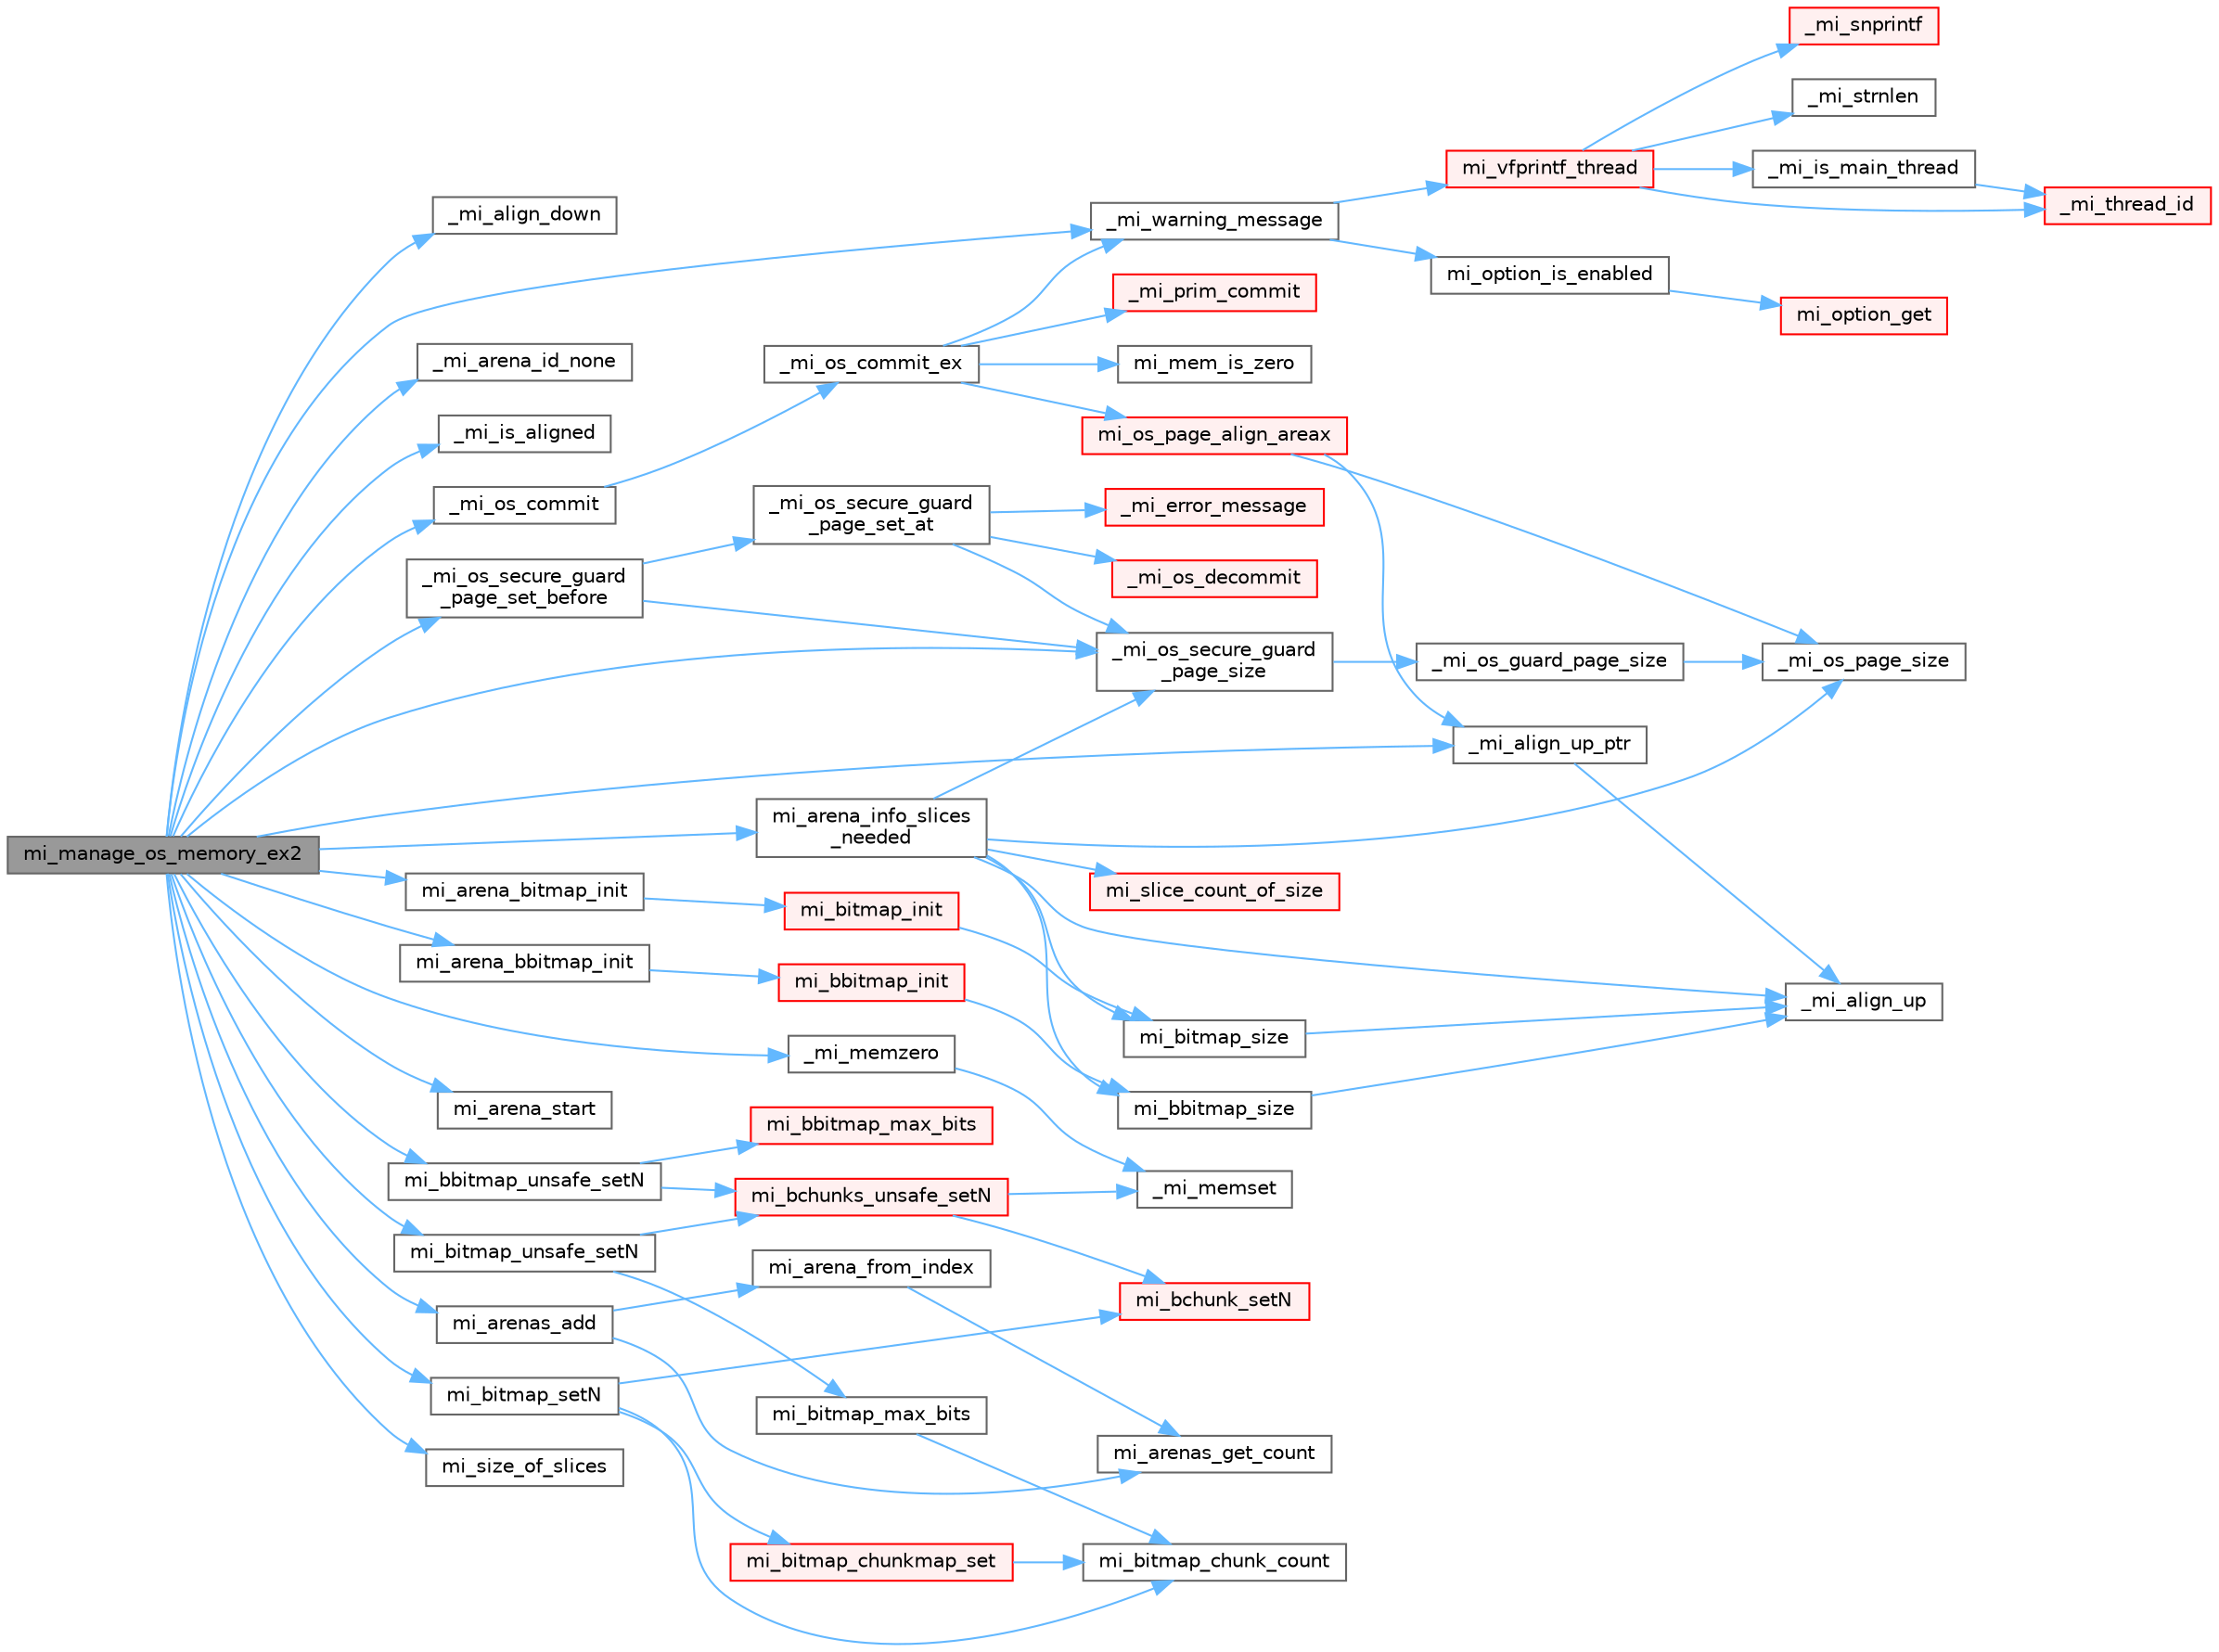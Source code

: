 digraph "mi_manage_os_memory_ex2"
{
 // LATEX_PDF_SIZE
  bgcolor="transparent";
  edge [fontname=Helvetica,fontsize=10,labelfontname=Helvetica,labelfontsize=10];
  node [fontname=Helvetica,fontsize=10,shape=box,height=0.2,width=0.4];
  rankdir="LR";
  Node1 [id="Node000001",label="mi_manage_os_memory_ex2",height=0.2,width=0.4,color="gray40", fillcolor="grey60", style="filled", fontcolor="black",tooltip=" "];
  Node1 -> Node2 [id="edge69_Node000001_Node000002",color="steelblue1",style="solid",tooltip=" "];
  Node2 [id="Node000002",label="_mi_align_down",height=0.2,width=0.4,color="grey40", fillcolor="white", style="filled",URL="$_e_a_s_t_l_2packages_2mimalloc_2include_2mimalloc_2internal_8h.html#ae0f2f8d6ceafe97eed3962f752cb9975",tooltip=" "];
  Node1 -> Node3 [id="edge70_Node000001_Node000003",color="steelblue1",style="solid",tooltip=" "];
  Node3 [id="Node000003",label="_mi_align_up_ptr",height=0.2,width=0.4,color="grey40", fillcolor="white", style="filled",URL="$_e_a_s_t_l_2packages_2mimalloc_2include_2mimalloc_2internal_8h.html#ac76001cb6de6586632eb7fb6c1795a77",tooltip=" "];
  Node3 -> Node4 [id="edge71_Node000003_Node000004",color="steelblue1",style="solid",tooltip=" "];
  Node4 [id="Node000004",label="_mi_align_up",height=0.2,width=0.4,color="grey40", fillcolor="white", style="filled",URL="$_e_a_s_t_l_2packages_2mimalloc_2include_2mimalloc_2internal_8h.html#a7f35944d44d8a16365072023dd19e0da",tooltip=" "];
  Node1 -> Node5 [id="edge72_Node000001_Node000005",color="steelblue1",style="solid",tooltip=" "];
  Node5 [id="Node000005",label="_mi_arena_id_none",height=0.2,width=0.4,color="grey40", fillcolor="white", style="filled",URL="$arena_8c.html#a3f182e53b3afc059fe50cb4ad6756dc1",tooltip=" "];
  Node1 -> Node6 [id="edge73_Node000001_Node000006",color="steelblue1",style="solid",tooltip=" "];
  Node6 [id="Node000006",label="_mi_is_aligned",height=0.2,width=0.4,color="grey40", fillcolor="white", style="filled",URL="$_e_a_s_t_l_2packages_2mimalloc_2include_2mimalloc_2internal_8h.html#ad446ae4d82cbdbd78dfbe46fa2330555",tooltip=" "];
  Node1 -> Node7 [id="edge74_Node000001_Node000007",color="steelblue1",style="solid",tooltip=" "];
  Node7 [id="Node000007",label="_mi_memzero",height=0.2,width=0.4,color="grey40", fillcolor="white", style="filled",URL="$_e_a_s_t_l_2packages_2mimalloc_2include_2mimalloc_2internal_8h.html#a621a19b2339e1a1d23f8bc1a96eb3b54",tooltip=" "];
  Node7 -> Node8 [id="edge75_Node000007_Node000008",color="steelblue1",style="solid",tooltip=" "];
  Node8 [id="Node000008",label="_mi_memset",height=0.2,width=0.4,color="grey40", fillcolor="white", style="filled",URL="$_e_a_s_t_l_2packages_2mimalloc_2include_2mimalloc_2internal_8h.html#ae042f084f894809035813d45e3c43561",tooltip=" "];
  Node1 -> Node9 [id="edge76_Node000001_Node000009",color="steelblue1",style="solid",tooltip=" "];
  Node9 [id="Node000009",label="_mi_os_commit",height=0.2,width=0.4,color="grey40", fillcolor="white", style="filled",URL="$os_8c.html#acef931ae1be3c3ddb6ee125a8267a84e",tooltip=" "];
  Node9 -> Node10 [id="edge77_Node000009_Node000010",color="steelblue1",style="solid",tooltip=" "];
  Node10 [id="Node000010",label="_mi_os_commit_ex",height=0.2,width=0.4,color="grey40", fillcolor="white", style="filled",URL="$os_8c.html#a3d62d4f2f8c54d1251323be446068194",tooltip=" "];
  Node10 -> Node11 [id="edge78_Node000010_Node000011",color="steelblue1",style="solid",tooltip=" "];
  Node11 [id="Node000011",label="_mi_prim_commit",height=0.2,width=0.4,color="red", fillcolor="#FFF0F0", style="filled",URL="$windows_2prim_8c.html#a723c63d8d2b51281ab1ef2bf7e7395d0",tooltip=" "];
  Node10 -> Node13 [id="edge79_Node000010_Node000013",color="steelblue1",style="solid",tooltip=" "];
  Node13 [id="Node000013",label="_mi_warning_message",height=0.2,width=0.4,color="grey40", fillcolor="white", style="filled",URL="$options_8c.html#ac253cac2ca24fb63be7f4937ac620dc4",tooltip=" "];
  Node13 -> Node14 [id="edge80_Node000013_Node000014",color="steelblue1",style="solid",tooltip=" "];
  Node14 [id="Node000014",label="mi_option_is_enabled",height=0.2,width=0.4,color="grey40", fillcolor="white", style="filled",URL="$group__options.html#ga459ad98f18b3fc9275474807fe0ca188",tooltip=" "];
  Node14 -> Node15 [id="edge81_Node000014_Node000015",color="steelblue1",style="solid",tooltip=" "];
  Node15 [id="Node000015",label="mi_option_get",height=0.2,width=0.4,color="red", fillcolor="#FFF0F0", style="filled",URL="$group__options.html#ga7e8af195cc81d3fa64ccf2662caa565a",tooltip=" "];
  Node13 -> Node31 [id="edge82_Node000013_Node000031",color="steelblue1",style="solid",tooltip=" "];
  Node31 [id="Node000031",label="mi_vfprintf_thread",height=0.2,width=0.4,color="red", fillcolor="#FFF0F0", style="filled",URL="$options_8c.html#a4af8263c139d04a876914f39024a7424",tooltip=" "];
  Node31 -> Node32 [id="edge83_Node000031_Node000032",color="steelblue1",style="solid",tooltip=" "];
  Node32 [id="Node000032",label="_mi_is_main_thread",height=0.2,width=0.4,color="grey40", fillcolor="white", style="filled",URL="$_e_a_s_t_l_2packages_2mimalloc_2src_2init_8c.html#a008e0a28e7c86b15a04094d595e2c327",tooltip=" "];
  Node32 -> Node33 [id="edge84_Node000032_Node000033",color="steelblue1",style="solid",tooltip=" "];
  Node33 [id="Node000033",label="_mi_thread_id",height=0.2,width=0.4,color="red", fillcolor="#FFF0F0", style="filled",URL="$_e_a_s_t_l_2packages_2mimalloc_2src_2init_8c.html#a43068a36d7dea6ccf1e3558a27e22993",tooltip=" "];
  Node31 -> Node36 [id="edge85_Node000031_Node000036",color="steelblue1",style="solid",tooltip=" "];
  Node36 [id="Node000036",label="_mi_snprintf",height=0.2,width=0.4,color="red", fillcolor="#FFF0F0", style="filled",URL="$libc_8c.html#a6c2f4673e3317f332571bc1bec18c49b",tooltip=" "];
  Node31 -> Node24 [id="edge86_Node000031_Node000024",color="steelblue1",style="solid",tooltip=" "];
  Node24 [id="Node000024",label="_mi_strnlen",height=0.2,width=0.4,color="grey40", fillcolor="white", style="filled",URL="$libc_8c.html#ae8577fe0d9bbe3fb90d2169caa1af943",tooltip=" "];
  Node31 -> Node33 [id="edge87_Node000031_Node000033",color="steelblue1",style="solid",tooltip=" "];
  Node10 -> Node48 [id="edge88_Node000010_Node000048",color="steelblue1",style="solid",tooltip=" "];
  Node48 [id="Node000048",label="mi_mem_is_zero",height=0.2,width=0.4,color="grey40", fillcolor="white", style="filled",URL="$_e_a_s_t_l_2packages_2mimalloc_2include_2mimalloc_2internal_8h.html#a8391ae55dd6885bd38593f740fd349a4",tooltip=" "];
  Node10 -> Node49 [id="edge89_Node000010_Node000049",color="steelblue1",style="solid",tooltip=" "];
  Node49 [id="Node000049",label="mi_os_page_align_areax",height=0.2,width=0.4,color="red", fillcolor="#FFF0F0", style="filled",URL="$os_8c.html#a80d3a0cbc0a50873b1abc39077a6d77e",tooltip=" "];
  Node49 -> Node3 [id="edge90_Node000049_Node000003",color="steelblue1",style="solid",tooltip=" "];
  Node49 -> Node50 [id="edge91_Node000049_Node000050",color="steelblue1",style="solid",tooltip=" "];
  Node50 [id="Node000050",label="_mi_os_page_size",height=0.2,width=0.4,color="grey40", fillcolor="white", style="filled",URL="$os_8c.html#a723e4c95209d4c6282b53317473e83d5",tooltip=" "];
  Node1 -> Node52 [id="edge92_Node000001_Node000052",color="steelblue1",style="solid",tooltip=" "];
  Node52 [id="Node000052",label="_mi_os_secure_guard\l_page_set_before",height=0.2,width=0.4,color="grey40", fillcolor="white", style="filled",URL="$os_8c.html#aac8deca2b283afa161d538be5b073e23",tooltip=" "];
  Node52 -> Node53 [id="edge93_Node000052_Node000053",color="steelblue1",style="solid",tooltip=" "];
  Node53 [id="Node000053",label="_mi_os_secure_guard\l_page_set_at",height=0.2,width=0.4,color="grey40", fillcolor="white", style="filled",URL="$os_8c.html#ab8a90f7c45f09eeb46adb1677f438827",tooltip=" "];
  Node53 -> Node54 [id="edge94_Node000053_Node000054",color="steelblue1",style="solid",tooltip=" "];
  Node54 [id="Node000054",label="_mi_error_message",height=0.2,width=0.4,color="red", fillcolor="#FFF0F0", style="filled",URL="$options_8c.html#a2bebc073bcaac71658e57bb260c2e426",tooltip=" "];
  Node53 -> Node56 [id="edge95_Node000053_Node000056",color="steelblue1",style="solid",tooltip=" "];
  Node56 [id="Node000056",label="_mi_os_decommit",height=0.2,width=0.4,color="red", fillcolor="#FFF0F0", style="filled",URL="$os_8c.html#a7de6e2fbee441aa290e54d81f512e662",tooltip=" "];
  Node53 -> Node61 [id="edge96_Node000053_Node000061",color="steelblue1",style="solid",tooltip=" "];
  Node61 [id="Node000061",label="_mi_os_secure_guard\l_page_size",height=0.2,width=0.4,color="grey40", fillcolor="white", style="filled",URL="$os_8c.html#a2daf38bcf9e1a42db5038d237354fbe2",tooltip=" "];
  Node61 -> Node62 [id="edge97_Node000061_Node000062",color="steelblue1",style="solid",tooltip=" "];
  Node62 [id="Node000062",label="_mi_os_guard_page_size",height=0.2,width=0.4,color="grey40", fillcolor="white", style="filled",URL="$os_8c.html#a92837b7960d16ef8d3e038784b1c95df",tooltip=" "];
  Node62 -> Node50 [id="edge98_Node000062_Node000050",color="steelblue1",style="solid",tooltip=" "];
  Node52 -> Node61 [id="edge99_Node000052_Node000061",color="steelblue1",style="solid",tooltip=" "];
  Node1 -> Node61 [id="edge100_Node000001_Node000061",color="steelblue1",style="solid",tooltip=" "];
  Node1 -> Node13 [id="edge101_Node000001_Node000013",color="steelblue1",style="solid",tooltip=" "];
  Node1 -> Node63 [id="edge102_Node000001_Node000063",color="steelblue1",style="solid",tooltip=" "];
  Node63 [id="Node000063",label="mi_arena_bbitmap_init",height=0.2,width=0.4,color="grey40", fillcolor="white", style="filled",URL="$arena_8c.html#a4f21e29d9ba749305335931407f06a9b",tooltip=" "];
  Node63 -> Node64 [id="edge103_Node000063_Node000064",color="steelblue1",style="solid",tooltip=" "];
  Node64 [id="Node000064",label="mi_bbitmap_init",height=0.2,width=0.4,color="red", fillcolor="#FFF0F0", style="filled",URL="$bitmap_8c.html#a4bd0f59fd39f7ef532ecf6379640103a",tooltip=" "];
  Node64 -> Node67 [id="edge104_Node000064_Node000067",color="steelblue1",style="solid",tooltip=" "];
  Node67 [id="Node000067",label="mi_bbitmap_size",height=0.2,width=0.4,color="grey40", fillcolor="white", style="filled",URL="$bitmap_8c.html#a065d698438c0e7f252b96706e9ed3f8e",tooltip=" "];
  Node67 -> Node4 [id="edge105_Node000067_Node000004",color="steelblue1",style="solid",tooltip=" "];
  Node1 -> Node68 [id="edge106_Node000001_Node000068",color="steelblue1",style="solid",tooltip=" "];
  Node68 [id="Node000068",label="mi_arena_bitmap_init",height=0.2,width=0.4,color="grey40", fillcolor="white", style="filled",URL="$arena_8c.html#a13b4f9a7a5bfbbd55e29b5c4edf49ada",tooltip=" "];
  Node68 -> Node69 [id="edge107_Node000068_Node000069",color="steelblue1",style="solid",tooltip=" "];
  Node69 [id="Node000069",label="mi_bitmap_init",height=0.2,width=0.4,color="red", fillcolor="#FFF0F0", style="filled",URL="$bitmap_8c.html#aed0bd8f290f3f1cc162df7b7ef95c35d",tooltip=" "];
  Node69 -> Node70 [id="edge108_Node000069_Node000070",color="steelblue1",style="solid",tooltip=" "];
  Node70 [id="Node000070",label="mi_bitmap_size",height=0.2,width=0.4,color="grey40", fillcolor="white", style="filled",URL="$bitmap_8c.html#ae5c77a2da37b33891902c131fbe5fac2",tooltip=" "];
  Node70 -> Node4 [id="edge109_Node000070_Node000004",color="steelblue1",style="solid",tooltip=" "];
  Node1 -> Node71 [id="edge110_Node000001_Node000071",color="steelblue1",style="solid",tooltip=" "];
  Node71 [id="Node000071",label="mi_arena_info_slices\l_needed",height=0.2,width=0.4,color="grey40", fillcolor="white", style="filled",URL="$arena_8c.html#aa24a6fd5087dd6cb501769f734b28379",tooltip=" "];
  Node71 -> Node4 [id="edge111_Node000071_Node000004",color="steelblue1",style="solid",tooltip=" "];
  Node71 -> Node50 [id="edge112_Node000071_Node000050",color="steelblue1",style="solid",tooltip=" "];
  Node71 -> Node61 [id="edge113_Node000071_Node000061",color="steelblue1",style="solid",tooltip=" "];
  Node71 -> Node67 [id="edge114_Node000071_Node000067",color="steelblue1",style="solid",tooltip=" "];
  Node71 -> Node70 [id="edge115_Node000071_Node000070",color="steelblue1",style="solid",tooltip=" "];
  Node71 -> Node72 [id="edge116_Node000071_Node000072",color="steelblue1",style="solid",tooltip=" "];
  Node72 [id="Node000072",label="mi_slice_count_of_size",height=0.2,width=0.4,color="red", fillcolor="#FFF0F0", style="filled",URL="$_e_a_s_t_l_2packages_2mimalloc_2include_2mimalloc_2internal_8h.html#a9ad8412b6af23e1040840727a59cc9b5",tooltip=" "];
  Node1 -> Node74 [id="edge117_Node000001_Node000074",color="steelblue1",style="solid",tooltip=" "];
  Node74 [id="Node000074",label="mi_arena_start",height=0.2,width=0.4,color="grey40", fillcolor="white", style="filled",URL="$arena_8c.html#a8aa073deb4be73d4bbc7b27864c55cd4",tooltip=" "];
  Node1 -> Node75 [id="edge118_Node000001_Node000075",color="steelblue1",style="solid",tooltip=" "];
  Node75 [id="Node000075",label="mi_arenas_add",height=0.2,width=0.4,color="grey40", fillcolor="white", style="filled",URL="$arena_8c.html#a9f408e7daa5afe468f73c26aee9e2648",tooltip=" "];
  Node75 -> Node76 [id="edge119_Node000075_Node000076",color="steelblue1",style="solid",tooltip=" "];
  Node76 [id="Node000076",label="mi_arena_from_index",height=0.2,width=0.4,color="grey40", fillcolor="white", style="filled",URL="$arena_8c.html#a36f786226917589e0170b8cc5a3b1422",tooltip=" "];
  Node76 -> Node77 [id="edge120_Node000076_Node000077",color="steelblue1",style="solid",tooltip=" "];
  Node77 [id="Node000077",label="mi_arenas_get_count",height=0.2,width=0.4,color="grey40", fillcolor="white", style="filled",URL="$arena_8c.html#a53b7d8b069c573f5648477176a595148",tooltip=" "];
  Node75 -> Node77 [id="edge121_Node000075_Node000077",color="steelblue1",style="solid",tooltip=" "];
  Node1 -> Node78 [id="edge122_Node000001_Node000078",color="steelblue1",style="solid",tooltip=" "];
  Node78 [id="Node000078",label="mi_bbitmap_unsafe_setN",height=0.2,width=0.4,color="grey40", fillcolor="white", style="filled",URL="$bitmap_8c.html#a370a9392dc0bbcf78d5ff77ca2a9e15b",tooltip=" "];
  Node78 -> Node79 [id="edge123_Node000078_Node000079",color="steelblue1",style="solid",tooltip=" "];
  Node79 [id="Node000079",label="mi_bbitmap_max_bits",height=0.2,width=0.4,color="red", fillcolor="#FFF0F0", style="filled",URL="$bitmap_8h.html#afb1f816c002677982471bf19521ac6ee",tooltip=" "];
  Node78 -> Node81 [id="edge124_Node000078_Node000081",color="steelblue1",style="solid",tooltip=" "];
  Node81 [id="Node000081",label="mi_bchunks_unsafe_setN",height=0.2,width=0.4,color="red", fillcolor="#FFF0F0", style="filled",URL="$bitmap_8c.html#ac5230afb96c7e26d8df04caa0dd10729",tooltip=" "];
  Node81 -> Node8 [id="edge125_Node000081_Node000008",color="steelblue1",style="solid",tooltip=" "];
  Node81 -> Node82 [id="edge126_Node000081_Node000082",color="steelblue1",style="solid",tooltip=" "];
  Node82 [id="Node000082",label="mi_bchunk_setN",height=0.2,width=0.4,color="red", fillcolor="#FFF0F0", style="filled",URL="$bitmap_8c.html#a931ab182d5a458c9811743a39c0637df",tooltip=" "];
  Node1 -> Node97 [id="edge127_Node000001_Node000097",color="steelblue1",style="solid",tooltip=" "];
  Node97 [id="Node000097",label="mi_bitmap_setN",height=0.2,width=0.4,color="grey40", fillcolor="white", style="filled",URL="$bitmap_8c.html#a8b50ea67e216213718b39a8bdc71c089",tooltip=" "];
  Node97 -> Node82 [id="edge128_Node000097_Node000082",color="steelblue1",style="solid",tooltip=" "];
  Node97 -> Node98 [id="edge129_Node000097_Node000098",color="steelblue1",style="solid",tooltip=" "];
  Node98 [id="Node000098",label="mi_bitmap_chunk_count",height=0.2,width=0.4,color="grey40", fillcolor="white", style="filled",URL="$bitmap_8h.html#adbc04bcdad6dd6f18993c5ed4b92f2a4",tooltip=" "];
  Node97 -> Node99 [id="edge130_Node000097_Node000099",color="steelblue1",style="solid",tooltip=" "];
  Node99 [id="Node000099",label="mi_bitmap_chunkmap_set",height=0.2,width=0.4,color="red", fillcolor="#FFF0F0", style="filled",URL="$bitmap_8c.html#ae28d6cc04a3cf604bc16fd933973412a",tooltip=" "];
  Node99 -> Node98 [id="edge131_Node000099_Node000098",color="steelblue1",style="solid",tooltip=" "];
  Node1 -> Node100 [id="edge132_Node000001_Node000100",color="steelblue1",style="solid",tooltip=" "];
  Node100 [id="Node000100",label="mi_bitmap_unsafe_setN",height=0.2,width=0.4,color="grey40", fillcolor="white", style="filled",URL="$bitmap_8c.html#a563a4de12743448216d8b9763ce0fcbf",tooltip=" "];
  Node100 -> Node81 [id="edge133_Node000100_Node000081",color="steelblue1",style="solid",tooltip=" "];
  Node100 -> Node101 [id="edge134_Node000100_Node000101",color="steelblue1",style="solid",tooltip=" "];
  Node101 [id="Node000101",label="mi_bitmap_max_bits",height=0.2,width=0.4,color="grey40", fillcolor="white", style="filled",URL="$bitmap_8h.html#ac65c5f63cedfbd7ef9c6dcbdf9d37a0f",tooltip=" "];
  Node101 -> Node98 [id="edge135_Node000101_Node000098",color="steelblue1",style="solid",tooltip=" "];
  Node1 -> Node102 [id="edge136_Node000001_Node000102",color="steelblue1",style="solid",tooltip=" "];
  Node102 [id="Node000102",label="mi_size_of_slices",height=0.2,width=0.4,color="grey40", fillcolor="white", style="filled",URL="$_e_a_s_t_l_2packages_2mimalloc_2include_2mimalloc_2internal_8h.html#ae8e31ea92ee1ee2f1a93ea87d0184436",tooltip=" "];
}
